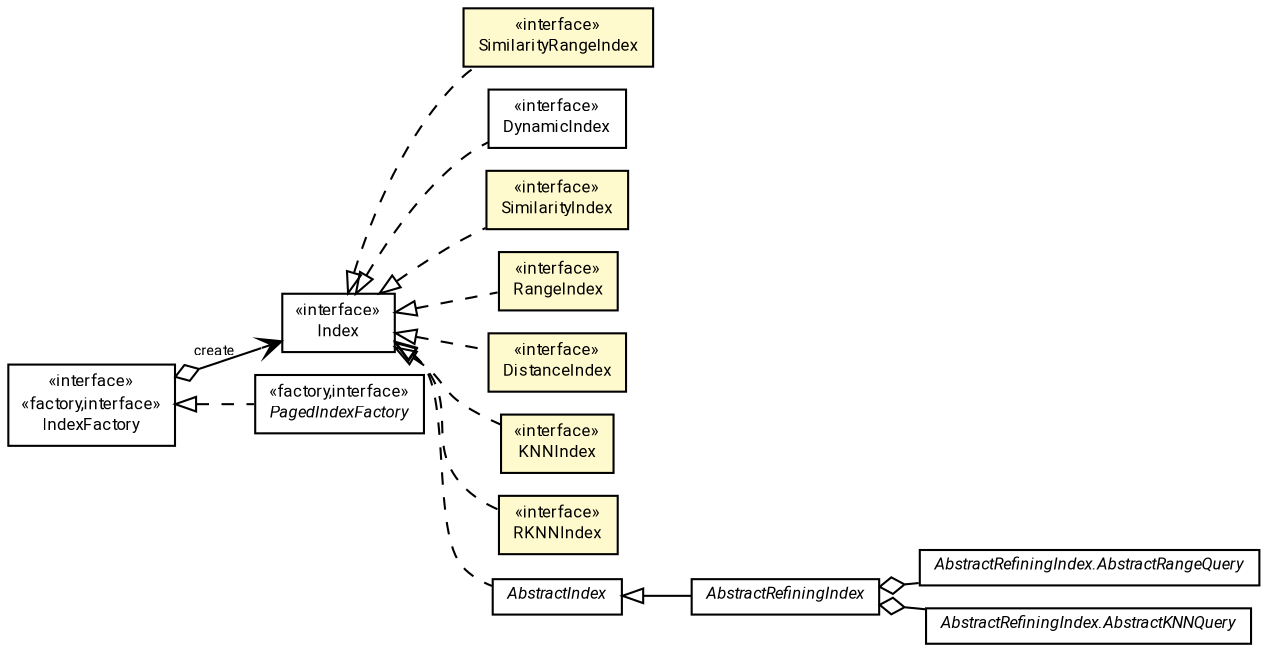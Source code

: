 #!/usr/local/bin/dot
#
# Class diagram 
# Generated by UMLGraph version R5_7_2-60-g0e99a6 (http://www.spinellis.gr/umlgraph/)
#

digraph G {
	graph [fontnames="svg"]
	edge [fontname="Roboto",fontsize=7,labelfontname="Roboto",labelfontsize=7,color="black"];
	node [fontname="Roboto",fontcolor="black",fontsize=8,shape=plaintext,margin=0,width=0,height=0];
	nodesep=0.15;
	ranksep=0.25;
	rankdir=LR;
	// de.lmu.ifi.dbs.elki.index.SimilarityRangeIndex<O>
	c349561 [label=<<table title="de.lmu.ifi.dbs.elki.index.SimilarityRangeIndex" border="0" cellborder="1" cellspacing="0" cellpadding="2" bgcolor="LemonChiffon" href="SimilarityRangeIndex.html" target="_parent">
		<tr><td><table border="0" cellspacing="0" cellpadding="1">
		<tr><td align="center" balign="center"> &#171;interface&#187; </td></tr>
		<tr><td align="center" balign="center"> <font face="Roboto">SimilarityRangeIndex</font> </td></tr>
		</table></td></tr>
		</table>>, URL="SimilarityRangeIndex.html"];
	// de.lmu.ifi.dbs.elki.index.DynamicIndex
	c349562 [label=<<table title="de.lmu.ifi.dbs.elki.index.DynamicIndex" border="0" cellborder="1" cellspacing="0" cellpadding="2" href="DynamicIndex.html" target="_parent">
		<tr><td><table border="0" cellspacing="0" cellpadding="1">
		<tr><td align="center" balign="center"> &#171;interface&#187; </td></tr>
		<tr><td align="center" balign="center"> <font face="Roboto">DynamicIndex</font> </td></tr>
		</table></td></tr>
		</table>>, URL="DynamicIndex.html"];
	// de.lmu.ifi.dbs.elki.index.SimilarityIndex<O>
	c349563 [label=<<table title="de.lmu.ifi.dbs.elki.index.SimilarityIndex" border="0" cellborder="1" cellspacing="0" cellpadding="2" bgcolor="LemonChiffon" href="SimilarityIndex.html" target="_parent">
		<tr><td><table border="0" cellspacing="0" cellpadding="1">
		<tr><td align="center" balign="center"> &#171;interface&#187; </td></tr>
		<tr><td align="center" balign="center"> <font face="Roboto">SimilarityIndex</font> </td></tr>
		</table></td></tr>
		</table>>, URL="SimilarityIndex.html"];
	// de.lmu.ifi.dbs.elki.index.RangeIndex<O>
	c349564 [label=<<table title="de.lmu.ifi.dbs.elki.index.RangeIndex" border="0" cellborder="1" cellspacing="0" cellpadding="2" bgcolor="LemonChiffon" href="RangeIndex.html" target="_parent">
		<tr><td><table border="0" cellspacing="0" cellpadding="1">
		<tr><td align="center" balign="center"> &#171;interface&#187; </td></tr>
		<tr><td align="center" balign="center"> <font face="Roboto">RangeIndex</font> </td></tr>
		</table></td></tr>
		</table>>, URL="RangeIndex.html"];
	// de.lmu.ifi.dbs.elki.index.Index
	c349565 [label=<<table title="de.lmu.ifi.dbs.elki.index.Index" border="0" cellborder="1" cellspacing="0" cellpadding="2" href="Index.html" target="_parent">
		<tr><td><table border="0" cellspacing="0" cellpadding="1">
		<tr><td align="center" balign="center"> &#171;interface&#187; </td></tr>
		<tr><td align="center" balign="center"> <font face="Roboto">Index</font> </td></tr>
		</table></td></tr>
		</table>>, URL="Index.html"];
	// de.lmu.ifi.dbs.elki.index.DistanceIndex<O>
	c349566 [label=<<table title="de.lmu.ifi.dbs.elki.index.DistanceIndex" border="0" cellborder="1" cellspacing="0" cellpadding="2" bgcolor="LemonChiffon" href="DistanceIndex.html" target="_parent">
		<tr><td><table border="0" cellspacing="0" cellpadding="1">
		<tr><td align="center" balign="center"> &#171;interface&#187; </td></tr>
		<tr><td align="center" balign="center"> <font face="Roboto">DistanceIndex</font> </td></tr>
		</table></td></tr>
		</table>>, URL="DistanceIndex.html"];
	// de.lmu.ifi.dbs.elki.index.IndexFactory<V>
	c349567 [label=<<table title="de.lmu.ifi.dbs.elki.index.IndexFactory" border="0" cellborder="1" cellspacing="0" cellpadding="2" href="IndexFactory.html" target="_parent">
		<tr><td><table border="0" cellspacing="0" cellpadding="1">
		<tr><td align="center" balign="center"> &#171;interface&#187; </td></tr>
		<tr><td align="center" balign="center"> &#171;factory,interface&#187; </td></tr>
		<tr><td align="center" balign="center"> <font face="Roboto">IndexFactory</font> </td></tr>
		</table></td></tr>
		</table>>, URL="IndexFactory.html"];
	// de.lmu.ifi.dbs.elki.index.KNNIndex<O>
	c349568 [label=<<table title="de.lmu.ifi.dbs.elki.index.KNNIndex" border="0" cellborder="1" cellspacing="0" cellpadding="2" bgcolor="LemonChiffon" href="KNNIndex.html" target="_parent">
		<tr><td><table border="0" cellspacing="0" cellpadding="1">
		<tr><td align="center" balign="center"> &#171;interface&#187; </td></tr>
		<tr><td align="center" balign="center"> <font face="Roboto">KNNIndex</font> </td></tr>
		</table></td></tr>
		</table>>, URL="KNNIndex.html"];
	// de.lmu.ifi.dbs.elki.index.RKNNIndex<O>
	c349569 [label=<<table title="de.lmu.ifi.dbs.elki.index.RKNNIndex" border="0" cellborder="1" cellspacing="0" cellpadding="2" bgcolor="LemonChiffon" href="RKNNIndex.html" target="_parent">
		<tr><td><table border="0" cellspacing="0" cellpadding="1">
		<tr><td align="center" balign="center"> &#171;interface&#187; </td></tr>
		<tr><td align="center" balign="center"> <font face="Roboto">RKNNIndex</font> </td></tr>
		</table></td></tr>
		</table>>, URL="RKNNIndex.html"];
	// de.lmu.ifi.dbs.elki.index.AbstractIndex<O>
	c350784 [label=<<table title="de.lmu.ifi.dbs.elki.index.AbstractIndex" border="0" cellborder="1" cellspacing="0" cellpadding="2" href="AbstractIndex.html" target="_parent">
		<tr><td><table border="0" cellspacing="0" cellpadding="1">
		<tr><td align="center" balign="center"> <font face="Roboto"><i>AbstractIndex</i></font> </td></tr>
		</table></td></tr>
		</table>>, URL="AbstractIndex.html"];
	// de.lmu.ifi.dbs.elki.index.AbstractRefiningIndex<O>
	c350785 [label=<<table title="de.lmu.ifi.dbs.elki.index.AbstractRefiningIndex" border="0" cellborder="1" cellspacing="0" cellpadding="2" href="AbstractRefiningIndex.html" target="_parent">
		<tr><td><table border="0" cellspacing="0" cellpadding="1">
		<tr><td align="center" balign="center"> <font face="Roboto"><i>AbstractRefiningIndex</i></font> </td></tr>
		</table></td></tr>
		</table>>, URL="AbstractRefiningIndex.html"];
	// de.lmu.ifi.dbs.elki.index.AbstractRefiningIndex<O>.AbstractRangeQuery
	c350786 [label=<<table title="de.lmu.ifi.dbs.elki.index.AbstractRefiningIndex.AbstractRangeQuery" border="0" cellborder="1" cellspacing="0" cellpadding="2" href="AbstractRefiningIndex.AbstractRangeQuery.html" target="_parent">
		<tr><td><table border="0" cellspacing="0" cellpadding="1">
		<tr><td align="center" balign="center"> <font face="Roboto"><i>AbstractRefiningIndex.AbstractRangeQuery</i></font> </td></tr>
		</table></td></tr>
		</table>>, URL="AbstractRefiningIndex.AbstractRangeQuery.html"];
	// de.lmu.ifi.dbs.elki.index.AbstractRefiningIndex<O>.AbstractKNNQuery
	c350787 [label=<<table title="de.lmu.ifi.dbs.elki.index.AbstractRefiningIndex.AbstractKNNQuery" border="0" cellborder="1" cellspacing="0" cellpadding="2" href="AbstractRefiningIndex.AbstractKNNQuery.html" target="_parent">
		<tr><td><table border="0" cellspacing="0" cellpadding="1">
		<tr><td align="center" balign="center"> <font face="Roboto"><i>AbstractRefiningIndex.AbstractKNNQuery</i></font> </td></tr>
		</table></td></tr>
		</table>>, URL="AbstractRefiningIndex.AbstractKNNQuery.html"];
	// de.lmu.ifi.dbs.elki.index.PagedIndexFactory<O>
	c350794 [label=<<table title="de.lmu.ifi.dbs.elki.index.PagedIndexFactory" border="0" cellborder="1" cellspacing="0" cellpadding="2" href="PagedIndexFactory.html" target="_parent">
		<tr><td><table border="0" cellspacing="0" cellpadding="1">
		<tr><td align="center" balign="center"> &#171;factory,interface&#187; </td></tr>
		<tr><td align="center" balign="center"> <font face="Roboto"><i>PagedIndexFactory</i></font> </td></tr>
		</table></td></tr>
		</table>>, URL="PagedIndexFactory.html"];
	// de.lmu.ifi.dbs.elki.index.SimilarityRangeIndex<O> implements de.lmu.ifi.dbs.elki.index.Index
	c349565 -> c349561 [arrowtail=empty,style=dashed,dir=back,weight=9];
	// de.lmu.ifi.dbs.elki.index.DynamicIndex implements de.lmu.ifi.dbs.elki.index.Index
	c349565 -> c349562 [arrowtail=empty,style=dashed,dir=back,weight=9];
	// de.lmu.ifi.dbs.elki.index.SimilarityIndex<O> implements de.lmu.ifi.dbs.elki.index.Index
	c349565 -> c349563 [arrowtail=empty,style=dashed,dir=back,weight=9];
	// de.lmu.ifi.dbs.elki.index.RangeIndex<O> implements de.lmu.ifi.dbs.elki.index.Index
	c349565 -> c349564 [arrowtail=empty,style=dashed,dir=back,weight=9];
	// de.lmu.ifi.dbs.elki.index.DistanceIndex<O> implements de.lmu.ifi.dbs.elki.index.Index
	c349565 -> c349566 [arrowtail=empty,style=dashed,dir=back,weight=9];
	// de.lmu.ifi.dbs.elki.index.IndexFactory<V> navhas de.lmu.ifi.dbs.elki.index.Index
	c349567 -> c349565 [arrowhead=open,arrowtail=ediamond,dir=both,weight=3,label="create"];
	// de.lmu.ifi.dbs.elki.index.KNNIndex<O> implements de.lmu.ifi.dbs.elki.index.Index
	c349565 -> c349568 [arrowtail=empty,style=dashed,dir=back,weight=9];
	// de.lmu.ifi.dbs.elki.index.RKNNIndex<O> implements de.lmu.ifi.dbs.elki.index.Index
	c349565 -> c349569 [arrowtail=empty,style=dashed,dir=back,weight=9];
	// de.lmu.ifi.dbs.elki.index.AbstractIndex<O> implements de.lmu.ifi.dbs.elki.index.Index
	c349565 -> c350784 [arrowtail=empty,style=dashed,dir=back,weight=9];
	// de.lmu.ifi.dbs.elki.index.AbstractRefiningIndex<O> extends de.lmu.ifi.dbs.elki.index.AbstractIndex<O>
	c350784 -> c350785 [arrowtail=empty,dir=back,weight=10];
	// de.lmu.ifi.dbs.elki.index.AbstractRefiningIndex<O> has de.lmu.ifi.dbs.elki.index.AbstractRefiningIndex<O>.AbstractRangeQuery
	c350785 -> c350786 [arrowhead=none,arrowtail=ediamond,dir=back,weight=4];
	// de.lmu.ifi.dbs.elki.index.AbstractRefiningIndex<O> has de.lmu.ifi.dbs.elki.index.AbstractRefiningIndex<O>.AbstractKNNQuery
	c350785 -> c350787 [arrowhead=none,arrowtail=ediamond,dir=back,weight=4];
	// de.lmu.ifi.dbs.elki.index.PagedIndexFactory<O> implements de.lmu.ifi.dbs.elki.index.IndexFactory<V>
	c349567 -> c350794 [arrowtail=empty,style=dashed,dir=back,weight=9];
}

